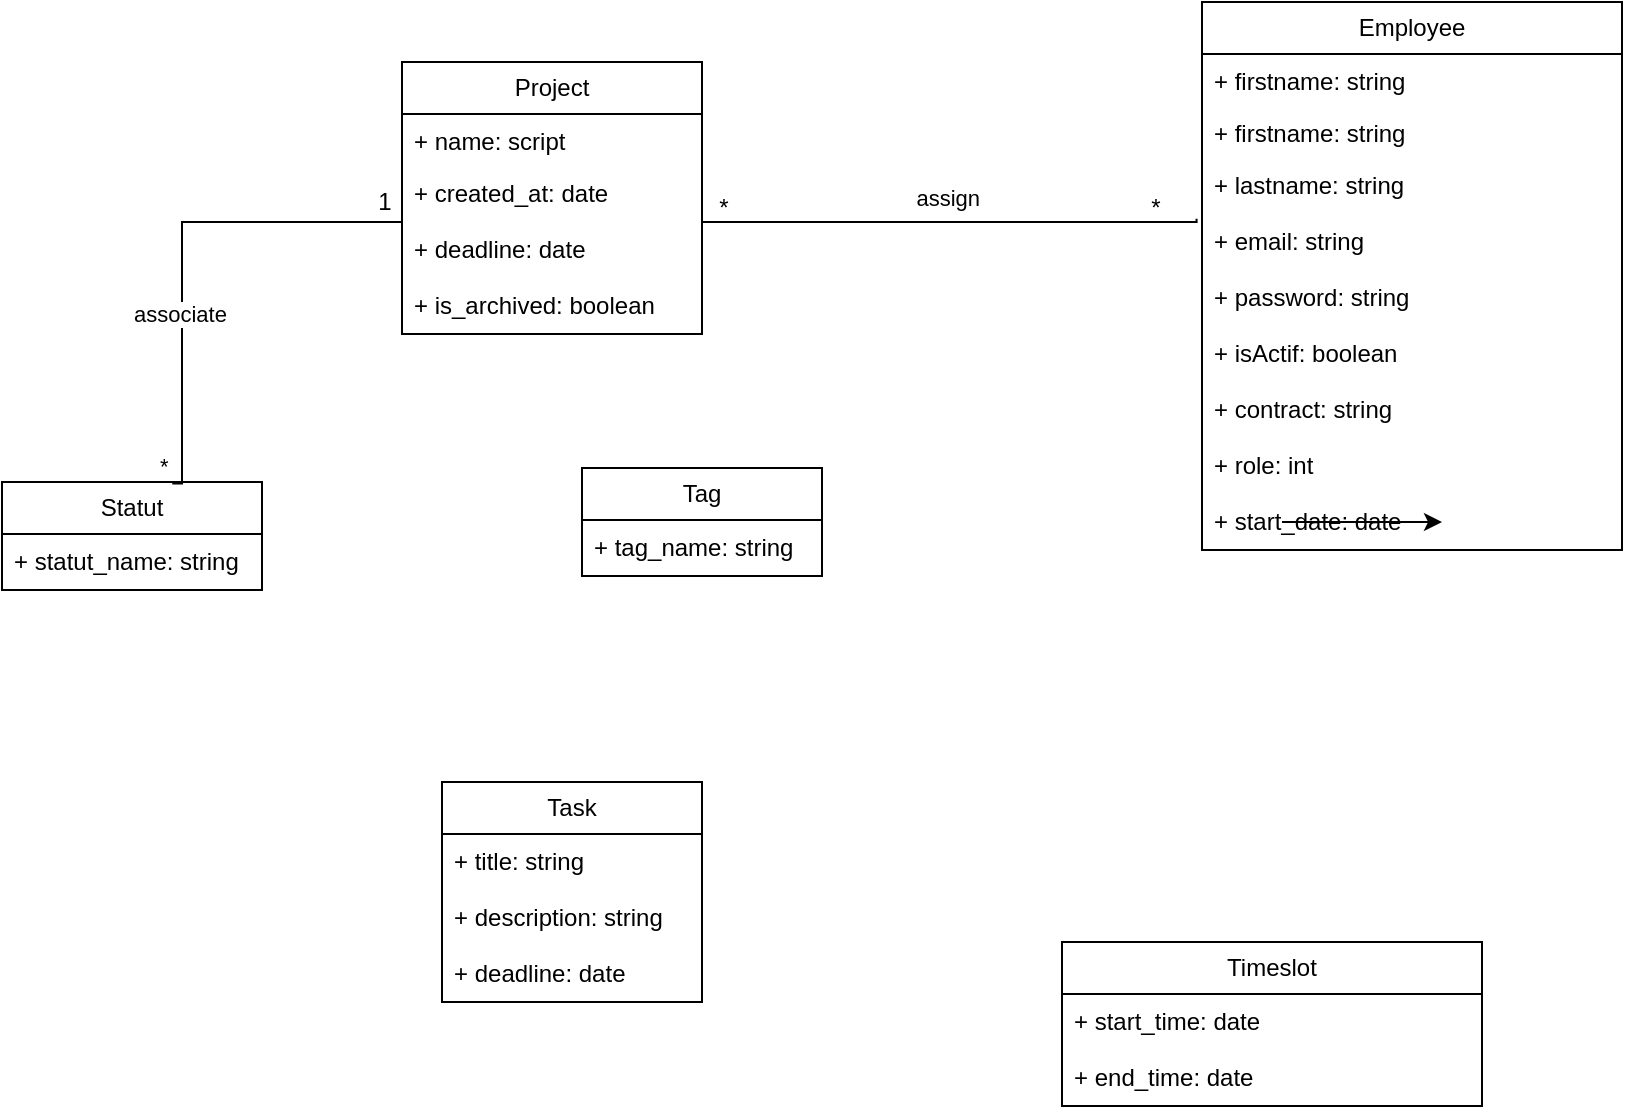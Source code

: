 <mxfile version="26.0.11">
  <diagram id="C5RBs43oDa-KdzZeNtuy" name="Page-1">
    <mxGraphModel dx="1290" dy="556" grid="1" gridSize="10" guides="1" tooltips="1" connect="1" arrows="1" fold="1" page="1" pageScale="1" pageWidth="827" pageHeight="1169" math="0" shadow="0">
      <root>
        <mxCell id="WIyWlLk6GJQsqaUBKTNV-0" />
        <mxCell id="WIyWlLk6GJQsqaUBKTNV-1" parent="WIyWlLk6GJQsqaUBKTNV-0" />
        <mxCell id="kQoDp-DeA303PuCBQzwz-1" value="Project" style="swimlane;fontStyle=0;childLayout=stackLayout;horizontal=1;startSize=26;fillColor=none;horizontalStack=0;resizeParent=1;resizeParentMax=0;resizeLast=0;collapsible=1;marginBottom=0;whiteSpace=wrap;html=1;" vertex="1" parent="WIyWlLk6GJQsqaUBKTNV-1">
          <mxGeometry x="200" y="40" width="150" height="136" as="geometry" />
        </mxCell>
        <mxCell id="kQoDp-DeA303PuCBQzwz-2" value="+ name: script" style="text;strokeColor=none;fillColor=none;align=left;verticalAlign=top;spacingLeft=4;spacingRight=4;overflow=hidden;rotatable=0;points=[[0,0.5],[1,0.5]];portConstraint=eastwest;whiteSpace=wrap;html=1;" vertex="1" parent="kQoDp-DeA303PuCBQzwz-1">
          <mxGeometry y="26" width="150" height="26" as="geometry" />
        </mxCell>
        <mxCell id="kQoDp-DeA303PuCBQzwz-7" value="+ created_at: date" style="text;strokeColor=none;fillColor=none;align=left;verticalAlign=top;spacingLeft=4;spacingRight=4;overflow=hidden;rotatable=0;points=[[0,0.5],[1,0.5]];portConstraint=eastwest;whiteSpace=wrap;html=1;" vertex="1" parent="kQoDp-DeA303PuCBQzwz-1">
          <mxGeometry y="52" width="150" height="28" as="geometry" />
        </mxCell>
        <mxCell id="kQoDp-DeA303PuCBQzwz-8" value="+ deadline: date" style="text;strokeColor=none;fillColor=none;align=left;verticalAlign=top;spacingLeft=4;spacingRight=4;overflow=hidden;rotatable=0;points=[[0,0.5],[1,0.5]];portConstraint=eastwest;whiteSpace=wrap;html=1;" vertex="1" parent="kQoDp-DeA303PuCBQzwz-1">
          <mxGeometry y="80" width="150" height="28" as="geometry" />
        </mxCell>
        <mxCell id="kQoDp-DeA303PuCBQzwz-3" value="+ is_archived: boolean" style="text;strokeColor=none;fillColor=none;align=left;verticalAlign=top;spacingLeft=4;spacingRight=4;overflow=hidden;rotatable=0;points=[[0,0.5],[1,0.5]];portConstraint=eastwest;whiteSpace=wrap;html=1;" vertex="1" parent="kQoDp-DeA303PuCBQzwz-1">
          <mxGeometry y="108" width="150" height="28" as="geometry" />
        </mxCell>
        <mxCell id="kQoDp-DeA303PuCBQzwz-9" value="Employee" style="swimlane;fontStyle=0;childLayout=stackLayout;horizontal=1;startSize=26;fillColor=none;horizontalStack=0;resizeParent=1;resizeParentMax=0;resizeLast=0;collapsible=1;marginBottom=0;whiteSpace=wrap;html=1;" vertex="1" parent="WIyWlLk6GJQsqaUBKTNV-1">
          <mxGeometry x="600" y="10" width="210" height="274" as="geometry" />
        </mxCell>
        <mxCell id="kQoDp-DeA303PuCBQzwz-58" value="+ firstname: string" style="text;strokeColor=none;fillColor=none;align=left;verticalAlign=top;spacingLeft=4;spacingRight=4;overflow=hidden;rotatable=0;points=[[0,0.5],[1,0.5]];portConstraint=eastwest;whiteSpace=wrap;html=1;" vertex="1" parent="kQoDp-DeA303PuCBQzwz-9">
          <mxGeometry y="26" width="210" height="26" as="geometry" />
        </mxCell>
        <mxCell id="kQoDp-DeA303PuCBQzwz-10" value="+ firstname: string" style="text;strokeColor=none;fillColor=none;align=left;verticalAlign=top;spacingLeft=4;spacingRight=4;overflow=hidden;rotatable=0;points=[[0,0.5],[1,0.5]];portConstraint=eastwest;whiteSpace=wrap;html=1;" vertex="1" parent="kQoDp-DeA303PuCBQzwz-9">
          <mxGeometry y="52" width="210" height="26" as="geometry" />
        </mxCell>
        <mxCell id="kQoDp-DeA303PuCBQzwz-17" value="+ lastname: string" style="text;strokeColor=none;fillColor=none;align=left;verticalAlign=top;spacingLeft=4;spacingRight=4;overflow=hidden;rotatable=0;points=[[0,0.5],[1,0.5]];portConstraint=eastwest;whiteSpace=wrap;html=1;" vertex="1" parent="kQoDp-DeA303PuCBQzwz-9">
          <mxGeometry y="78" width="210" height="28" as="geometry" />
        </mxCell>
        <mxCell id="kQoDp-DeA303PuCBQzwz-11" value="+ email: string" style="text;strokeColor=none;fillColor=none;align=left;verticalAlign=top;spacingLeft=4;spacingRight=4;overflow=hidden;rotatable=0;points=[[0,0.5],[1,0.5]];portConstraint=eastwest;whiteSpace=wrap;html=1;" vertex="1" parent="kQoDp-DeA303PuCBQzwz-9">
          <mxGeometry y="106" width="210" height="28" as="geometry" />
        </mxCell>
        <mxCell id="kQoDp-DeA303PuCBQzwz-16" value="+ password: string" style="text;strokeColor=none;fillColor=none;align=left;verticalAlign=top;spacingLeft=4;spacingRight=4;overflow=hidden;rotatable=0;points=[[0,0.5],[1,0.5]];portConstraint=eastwest;whiteSpace=wrap;html=1;" vertex="1" parent="kQoDp-DeA303PuCBQzwz-9">
          <mxGeometry y="134" width="210" height="28" as="geometry" />
        </mxCell>
        <mxCell id="kQoDp-DeA303PuCBQzwz-13" value="+ isActif: boolean" style="text;strokeColor=none;fillColor=none;align=left;verticalAlign=top;spacingLeft=4;spacingRight=4;overflow=hidden;rotatable=0;points=[[0,0.5],[1,0.5]];portConstraint=eastwest;whiteSpace=wrap;html=1;" vertex="1" parent="kQoDp-DeA303PuCBQzwz-9">
          <mxGeometry y="162" width="210" height="28" as="geometry" />
        </mxCell>
        <mxCell id="kQoDp-DeA303PuCBQzwz-15" value="+ contract: string" style="text;strokeColor=none;fillColor=none;align=left;verticalAlign=top;spacingLeft=4;spacingRight=4;overflow=hidden;rotatable=0;points=[[0,0.5],[1,0.5]];portConstraint=eastwest;whiteSpace=wrap;html=1;" vertex="1" parent="kQoDp-DeA303PuCBQzwz-9">
          <mxGeometry y="190" width="210" height="28" as="geometry" />
        </mxCell>
        <mxCell id="kQoDp-DeA303PuCBQzwz-14" value="+ role: int" style="text;strokeColor=none;fillColor=none;align=left;verticalAlign=top;spacingLeft=4;spacingRight=4;overflow=hidden;rotatable=0;points=[[0,0.5],[1,0.5]];portConstraint=eastwest;whiteSpace=wrap;html=1;" vertex="1" parent="kQoDp-DeA303PuCBQzwz-9">
          <mxGeometry y="218" width="210" height="28" as="geometry" />
        </mxCell>
        <mxCell id="kQoDp-DeA303PuCBQzwz-12" value="+ start_date: date" style="text;strokeColor=none;fillColor=none;align=left;verticalAlign=top;spacingLeft=4;spacingRight=4;overflow=hidden;rotatable=0;points=[[0,0.5],[1,0.5]];portConstraint=eastwest;whiteSpace=wrap;html=1;" vertex="1" parent="kQoDp-DeA303PuCBQzwz-9">
          <mxGeometry y="246" width="210" height="28" as="geometry" />
        </mxCell>
        <mxCell id="kQoDp-DeA303PuCBQzwz-18" value="Timeslot" style="swimlane;fontStyle=0;childLayout=stackLayout;horizontal=1;startSize=26;fillColor=none;horizontalStack=0;resizeParent=1;resizeParentMax=0;resizeLast=0;collapsible=1;marginBottom=0;whiteSpace=wrap;html=1;" vertex="1" parent="WIyWlLk6GJQsqaUBKTNV-1">
          <mxGeometry x="530" y="480" width="210" height="82" as="geometry" />
        </mxCell>
        <mxCell id="kQoDp-DeA303PuCBQzwz-25" value="+ start_time: date" style="text;strokeColor=none;fillColor=none;align=left;verticalAlign=top;spacingLeft=4;spacingRight=4;overflow=hidden;rotatable=0;points=[[0,0.5],[1,0.5]];portConstraint=eastwest;whiteSpace=wrap;html=1;" vertex="1" parent="kQoDp-DeA303PuCBQzwz-18">
          <mxGeometry y="26" width="210" height="28" as="geometry" />
        </mxCell>
        <mxCell id="kQoDp-DeA303PuCBQzwz-26" value="+ end_time: date" style="text;strokeColor=none;fillColor=none;align=left;verticalAlign=top;spacingLeft=4;spacingRight=4;overflow=hidden;rotatable=0;points=[[0,0.5],[1,0.5]];portConstraint=eastwest;whiteSpace=wrap;html=1;" vertex="1" parent="kQoDp-DeA303PuCBQzwz-18">
          <mxGeometry y="54" width="210" height="28" as="geometry" />
        </mxCell>
        <mxCell id="kQoDp-DeA303PuCBQzwz-27" value="Tag" style="swimlane;fontStyle=0;childLayout=stackLayout;horizontal=1;startSize=26;fillColor=none;horizontalStack=0;resizeParent=1;resizeParentMax=0;resizeLast=0;collapsible=1;marginBottom=0;whiteSpace=wrap;html=1;" vertex="1" parent="WIyWlLk6GJQsqaUBKTNV-1">
          <mxGeometry x="290" y="243" width="120" height="54" as="geometry" />
        </mxCell>
        <mxCell id="kQoDp-DeA303PuCBQzwz-28" value="+ tag_name: string" style="text;strokeColor=none;fillColor=none;align=left;verticalAlign=top;spacingLeft=4;spacingRight=4;overflow=hidden;rotatable=0;points=[[0,0.5],[1,0.5]];portConstraint=eastwest;whiteSpace=wrap;html=1;" vertex="1" parent="kQoDp-DeA303PuCBQzwz-27">
          <mxGeometry y="26" width="120" height="28" as="geometry" />
        </mxCell>
        <mxCell id="kQoDp-DeA303PuCBQzwz-30" value="Task" style="swimlane;fontStyle=0;childLayout=stackLayout;horizontal=1;startSize=26;fillColor=none;horizontalStack=0;resizeParent=1;resizeParentMax=0;resizeLast=0;collapsible=1;marginBottom=0;whiteSpace=wrap;html=1;" vertex="1" parent="WIyWlLk6GJQsqaUBKTNV-1">
          <mxGeometry x="220" y="400" width="130" height="110" as="geometry" />
        </mxCell>
        <mxCell id="kQoDp-DeA303PuCBQzwz-33" value="+ title: string" style="text;strokeColor=none;fillColor=none;align=left;verticalAlign=top;spacingLeft=4;spacingRight=4;overflow=hidden;rotatable=0;points=[[0,0.5],[1,0.5]];portConstraint=eastwest;whiteSpace=wrap;html=1;" vertex="1" parent="kQoDp-DeA303PuCBQzwz-30">
          <mxGeometry y="26" width="130" height="28" as="geometry" />
        </mxCell>
        <mxCell id="kQoDp-DeA303PuCBQzwz-32" value="+ description: string" style="text;strokeColor=none;fillColor=none;align=left;verticalAlign=top;spacingLeft=4;spacingRight=4;overflow=hidden;rotatable=0;points=[[0,0.5],[1,0.5]];portConstraint=eastwest;whiteSpace=wrap;html=1;" vertex="1" parent="kQoDp-DeA303PuCBQzwz-30">
          <mxGeometry y="54" width="130" height="28" as="geometry" />
        </mxCell>
        <mxCell id="kQoDp-DeA303PuCBQzwz-31" value="+ deadline: date" style="text;strokeColor=none;fillColor=none;align=left;verticalAlign=top;spacingLeft=4;spacingRight=4;overflow=hidden;rotatable=0;points=[[0,0.5],[1,0.5]];portConstraint=eastwest;whiteSpace=wrap;html=1;" vertex="1" parent="kQoDp-DeA303PuCBQzwz-30">
          <mxGeometry y="82" width="130" height="28" as="geometry" />
        </mxCell>
        <mxCell id="kQoDp-DeA303PuCBQzwz-34" value="Statut" style="swimlane;fontStyle=0;childLayout=stackLayout;horizontal=1;startSize=26;fillColor=none;horizontalStack=0;resizeParent=1;resizeParentMax=0;resizeLast=0;collapsible=1;marginBottom=0;whiteSpace=wrap;html=1;" vertex="1" parent="WIyWlLk6GJQsqaUBKTNV-1">
          <mxGeometry y="250" width="130" height="54" as="geometry" />
        </mxCell>
        <mxCell id="kQoDp-DeA303PuCBQzwz-35" value="+ statut_name: string" style="text;strokeColor=none;fillColor=none;align=left;verticalAlign=top;spacingLeft=4;spacingRight=4;overflow=hidden;rotatable=0;points=[[0,0.5],[1,0.5]];portConstraint=eastwest;whiteSpace=wrap;html=1;" vertex="1" parent="kQoDp-DeA303PuCBQzwz-34">
          <mxGeometry y="26" width="130" height="28" as="geometry" />
        </mxCell>
        <mxCell id="kQoDp-DeA303PuCBQzwz-43" value="" style="endArrow=none;html=1;edgeStyle=orthogonalEdgeStyle;rounded=0;entryX=0.655;entryY=0.015;entryDx=0;entryDy=0;entryPerimeter=0;" edge="1" parent="WIyWlLk6GJQsqaUBKTNV-1">
          <mxGeometry relative="1" as="geometry">
            <mxPoint x="200" y="90" as="sourcePoint" />
            <mxPoint x="85.15" y="250.81" as="targetPoint" />
            <Array as="points">
              <mxPoint x="200" y="120" />
              <mxPoint x="90" y="120" />
              <mxPoint x="90" y="251" />
            </Array>
          </mxGeometry>
        </mxCell>
        <mxCell id="kQoDp-DeA303PuCBQzwz-44" value="associate" style="edgeLabel;resizable=0;html=1;align=left;verticalAlign=bottom;" connectable="0" vertex="1" parent="kQoDp-DeA303PuCBQzwz-43">
          <mxGeometry x="-1" relative="1" as="geometry">
            <mxPoint x="-136" y="84" as="offset" />
          </mxGeometry>
        </mxCell>
        <mxCell id="kQoDp-DeA303PuCBQzwz-48" value="*" style="edgeLabel;resizable=0;html=1;align=left;verticalAlign=bottom;" connectable="0" vertex="1" parent="WIyWlLk6GJQsqaUBKTNV-1">
          <mxGeometry x="81.0" y="243.004" as="geometry">
            <mxPoint x="-4" y="7" as="offset" />
          </mxGeometry>
        </mxCell>
        <mxCell id="kQoDp-DeA303PuCBQzwz-49" value="1" style="text;html=1;align=center;verticalAlign=middle;resizable=0;points=[];autosize=1;strokeColor=none;fillColor=none;" vertex="1" parent="WIyWlLk6GJQsqaUBKTNV-1">
          <mxGeometry x="176" y="95" width="30" height="30" as="geometry" />
        </mxCell>
        <mxCell id="kQoDp-DeA303PuCBQzwz-52" value="" style="endArrow=none;html=1;edgeStyle=orthogonalEdgeStyle;rounded=0;entryX=-0.013;entryY=0.086;entryDx=0;entryDy=0;entryPerimeter=0;" edge="1" parent="WIyWlLk6GJQsqaUBKTNV-1" target="kQoDp-DeA303PuCBQzwz-11">
          <mxGeometry relative="1" as="geometry">
            <mxPoint x="350" y="90" as="sourcePoint" />
            <mxPoint x="500" y="90" as="targetPoint" />
            <Array as="points">
              <mxPoint x="350" y="90" />
              <mxPoint x="350" y="120" />
              <mxPoint x="597" y="120" />
            </Array>
          </mxGeometry>
        </mxCell>
        <mxCell id="kQoDp-DeA303PuCBQzwz-59" value="assign" style="edgeLabel;resizable=0;html=1;align=right;verticalAlign=bottom;" connectable="0" vertex="1" parent="WIyWlLk6GJQsqaUBKTNV-1">
          <mxGeometry x="607.27" y="147.0" as="geometry">
            <mxPoint x="-118" y="-31" as="offset" />
          </mxGeometry>
        </mxCell>
        <mxCell id="kQoDp-DeA303PuCBQzwz-60" value="*" style="text;strokeColor=none;align=center;fillColor=none;html=1;verticalAlign=middle;whiteSpace=wrap;rounded=0;" vertex="1" parent="WIyWlLk6GJQsqaUBKTNV-1">
          <mxGeometry x="331" y="98" width="60" height="30" as="geometry" />
        </mxCell>
        <mxCell id="kQoDp-DeA303PuCBQzwz-61" value="*" style="text;strokeColor=none;align=center;fillColor=none;html=1;verticalAlign=middle;whiteSpace=wrap;rounded=0;" vertex="1" parent="WIyWlLk6GJQsqaUBKTNV-1">
          <mxGeometry x="547.27" y="98" width="60" height="30" as="geometry" />
        </mxCell>
        <mxCell id="kQoDp-DeA303PuCBQzwz-62" value="" style="edgeStyle=none;orthogonalLoop=1;jettySize=auto;html=1;rounded=0;" edge="1" parent="WIyWlLk6GJQsqaUBKTNV-1">
          <mxGeometry width="80" relative="1" as="geometry">
            <mxPoint x="640" y="270" as="sourcePoint" />
            <mxPoint x="720" y="270" as="targetPoint" />
            <Array as="points" />
          </mxGeometry>
        </mxCell>
      </root>
    </mxGraphModel>
  </diagram>
</mxfile>
